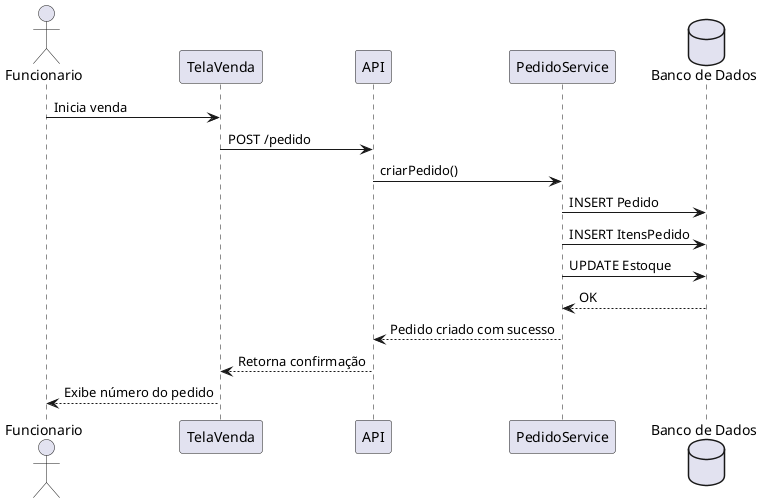 @startuml
actor Funcionario
participant "TelaVenda" as UI
participant "API" as API
participant "PedidoService" as Service
database "Banco de Dados" as DB

Funcionario -> UI: Inicia venda
UI -> API: POST /pedido
API -> Service: criarPedido()
Service -> DB: INSERT Pedido
Service -> DB: INSERT ItensPedido
Service -> DB: UPDATE Estoque
DB --> Service: OK
Service --> API: Pedido criado com sucesso
API --> UI: Retorna confirmação
UI --> Funcionario: Exibe número do pedido
@enduml
